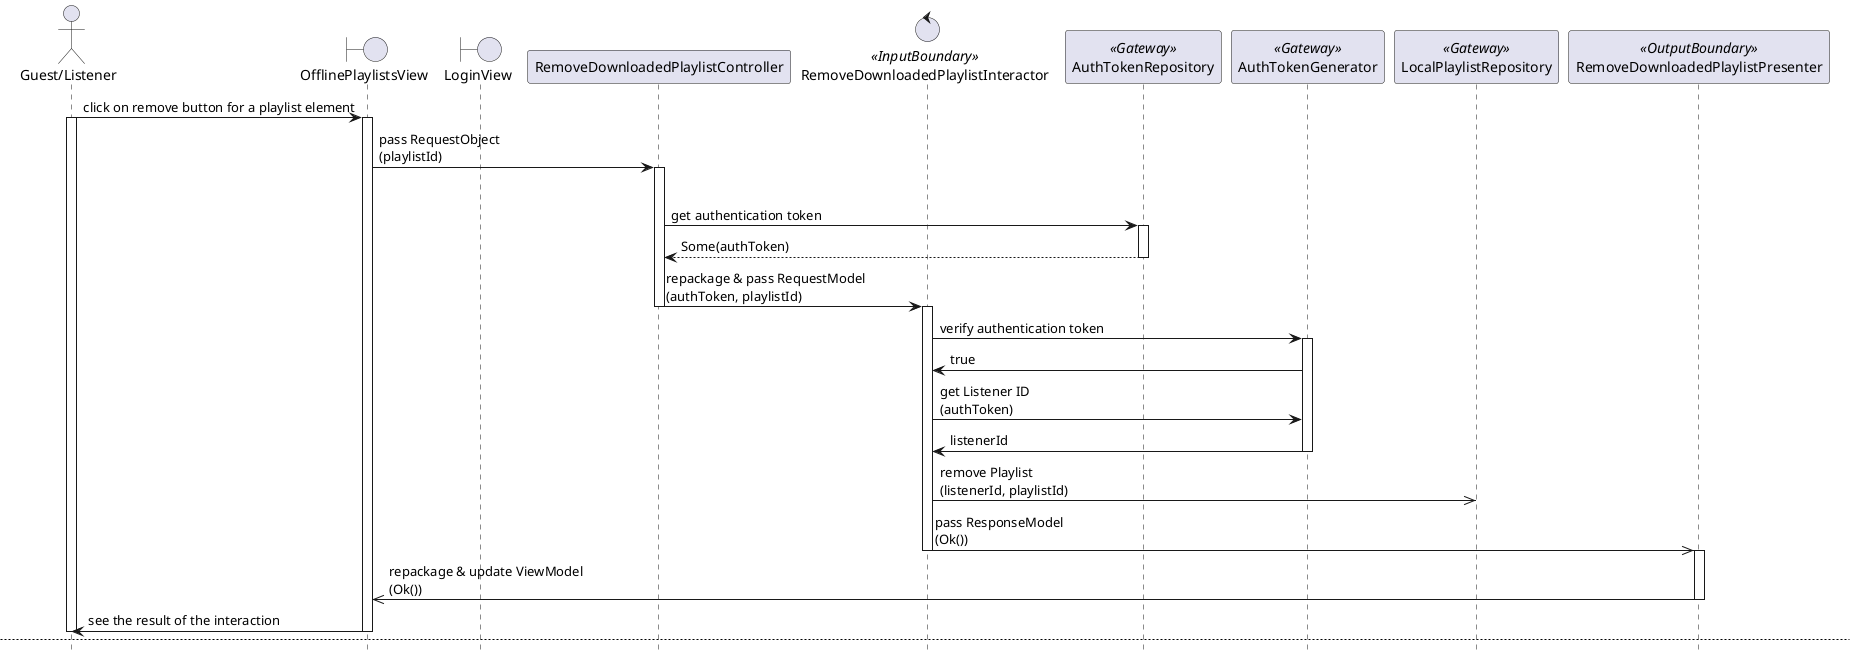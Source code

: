 @startuml

hide footbox
skinparam BackgroundColor transparent

actor "Guest/Listener"
boundary OfflinePlaylistsView
boundary LoginView
participant RemoveDownloadedPlaylistController
control RemoveDownloadedPlaylistInteractor <<InputBoundary>>
participant AuthTokenRepository <<Gateway>>
participant AuthTokenGenerator <<Gateway>>
participant LocalPlaylistRepository <<Gateway>>
participant RemoveDownloadedPlaylistPresenter <<OutputBoundary>>

"Guest/Listener" -> OfflinePlaylistsView: click on remove button for a playlist element
activate "Guest/Listener"
activate OfflinePlaylistsView

OfflinePlaylistsView -> RemoveDownloadedPlaylistController: pass RequestObject\n(playlistId)
activate RemoveDownloadedPlaylistController

alt OK
    RemoveDownloadedPlaylistController -> AuthTokenRepository: get authentication token
    activate AuthTokenRepository
    return Some(authToken)
    deactivate AuthTokenRepository

    RemoveDownloadedPlaylistController -> RemoveDownloadedPlaylistInteractor: repackage & pass RequestModel\n(authToken, playlistId)
    deactivate RemoveDownloadedPlaylistController
    activate RemoveDownloadedPlaylistInteractor

    RemoveDownloadedPlaylistInteractor -> AuthTokenGenerator: verify authentication token
    activate AuthTokenGenerator
    RemoveDownloadedPlaylistInteractor <- AuthTokenGenerator: true
    RemoveDownloadedPlaylistInteractor -> AuthTokenGenerator: get Listener ID\n(authToken)
    RemoveDownloadedPlaylistInteractor <- AuthTokenGenerator: listenerId
    deactivate AuthTokenGenerator

    RemoveDownloadedPlaylistInteractor ->> LocalPlaylistRepository: remove Playlist\n(listenerId, playlistId)

    RemoveDownloadedPlaylistInteractor ->> RemoveDownloadedPlaylistPresenter: pass ResponseModel\n(Ok())
    deactivate RemoveDownloadedPlaylistInteractor
    activate RemoveDownloadedPlaylistPresenter

    RemoveDownloadedPlaylistPresenter ->> OfflinePlaylistsView: repackage & update ViewModel\n(Ok())
    deactivate RemoveDownloadedPlaylistPresenter
    
    OfflinePlaylistsView -> "Guest/Listener": see the result of the interaction
    deactivate OfflinePlaylistsView
    deactivate "Guest/Listener"

    newpage

else Error: Authentication token not found
    RemoveDownloadedPlaylistController -> AuthTokenRepository: get authentication token
    activate RemoveDownloadedPlaylistController
    activate "Guest/Listener"
    activate OfflinePlaylistsView
    activate AuthTokenRepository
    return None
    deactivate AuthTokenRepository

    RemoveDownloadedPlaylistController -> LoginView: redirect
    deactivate OfflinePlaylistsView
    deactivate RemoveDownloadedPlaylistController
    activate LoginView

    LoginView -> "Guest/Listener": see the result of the interaction
    deactivate LoginView
    deactivate "Guest/Listener"
    
else Error: Authentication token invalid
    RemoveDownloadedPlaylistController -> AuthTokenRepository: get authentication token
    activate RemoveDownloadedPlaylistController
    activate "Guest/Listener"
    activate OfflinePlaylistsView
    activate AuthTokenRepository
    return Some(authToken)
    deactivate AuthTokenRepository

    RemoveDownloadedPlaylistController -> RemoveDownloadedPlaylistInteractor: repackage & pass RequestModel\n(authToken, playlistId)
    deactivate RemoveDownloadedPlaylistController
    activate RemoveDownloadedPlaylistInteractor

    RemoveDownloadedPlaylistInteractor -> AuthTokenGenerator: verify authentication token
    activate AuthTokenGenerator
    return false
    deactivate AuthTokenGenerator

    RemoveDownloadedPlaylistInteractor ->> RemoveDownloadedPlaylistPresenter: pass ResponseModel\n(Err(AuthTokenInvalid))
    deactivate RemoveDownloadedPlaylistInteractor
    activate RemoveDownloadedPlaylistPresenter

    RemoveDownloadedPlaylistPresenter ->> OfflinePlaylistsView: repackage & update ViewModel\n(Err(AuthTokenInvalid))
    deactivate RemoveDownloadedPlaylistPresenter

    OfflinePlaylistsView -> LoginView: redirect
    deactivate OfflinePlaylistsView
    activate LoginView

    LoginView -> "Guest/Listener": see the result of the interaction
    deactivate LoginView
    deactivate "Guest/Listener"
    newpage

@enduml
